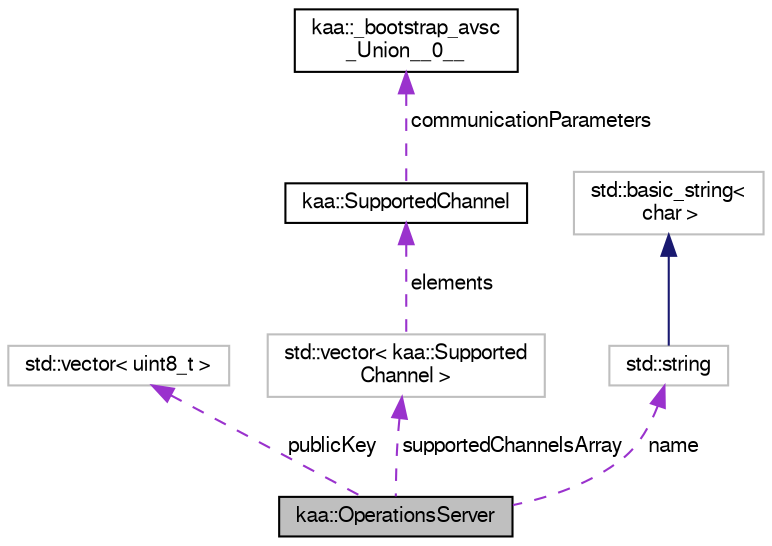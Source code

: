 digraph "kaa::OperationsServer"
{
  bgcolor="transparent";
  edge [fontname="FreeSans",fontsize="10",labelfontname="FreeSans",labelfontsize="10"];
  node [fontname="FreeSans",fontsize="10",shape=record];
  Node1 [label="kaa::OperationsServer",height=0.2,width=0.4,color="black", fillcolor="grey75", style="filled" fontcolor="black"];
  Node2 -> Node1 [dir="back",color="darkorchid3",fontsize="10",style="dashed",label=" publicKey" ,fontname="FreeSans"];
  Node2 [label="std::vector\< uint8_t \>",height=0.2,width=0.4,color="grey75"];
  Node3 -> Node1 [dir="back",color="darkorchid3",fontsize="10",style="dashed",label=" supportedChannelsArray" ,fontname="FreeSans"];
  Node3 [label="std::vector\< kaa::Supported\lChannel \>",height=0.2,width=0.4,color="grey75"];
  Node4 -> Node3 [dir="back",color="darkorchid3",fontsize="10",style="dashed",label=" elements" ,fontname="FreeSans"];
  Node4 [label="kaa::SupportedChannel",height=0.2,width=0.4,color="black",URL="$structkaa_1_1SupportedChannel.html"];
  Node5 -> Node4 [dir="back",color="darkorchid3",fontsize="10",style="dashed",label=" communicationParameters" ,fontname="FreeSans"];
  Node5 [label="kaa::_bootstrap_avsc\l_Union__0__",height=0.2,width=0.4,color="black",URL="$structkaa_1_1__bootstrap__avsc__Union____0____.html"];
  Node6 -> Node1 [dir="back",color="darkorchid3",fontsize="10",style="dashed",label=" name" ,fontname="FreeSans"];
  Node6 [label="std::string",height=0.2,width=0.4,color="grey75",tooltip="STL class. "];
  Node7 -> Node6 [dir="back",color="midnightblue",fontsize="10",style="solid",fontname="FreeSans"];
  Node7 [label="std::basic_string\<\l char \>",height=0.2,width=0.4,color="grey75",tooltip="STL class. "];
}
